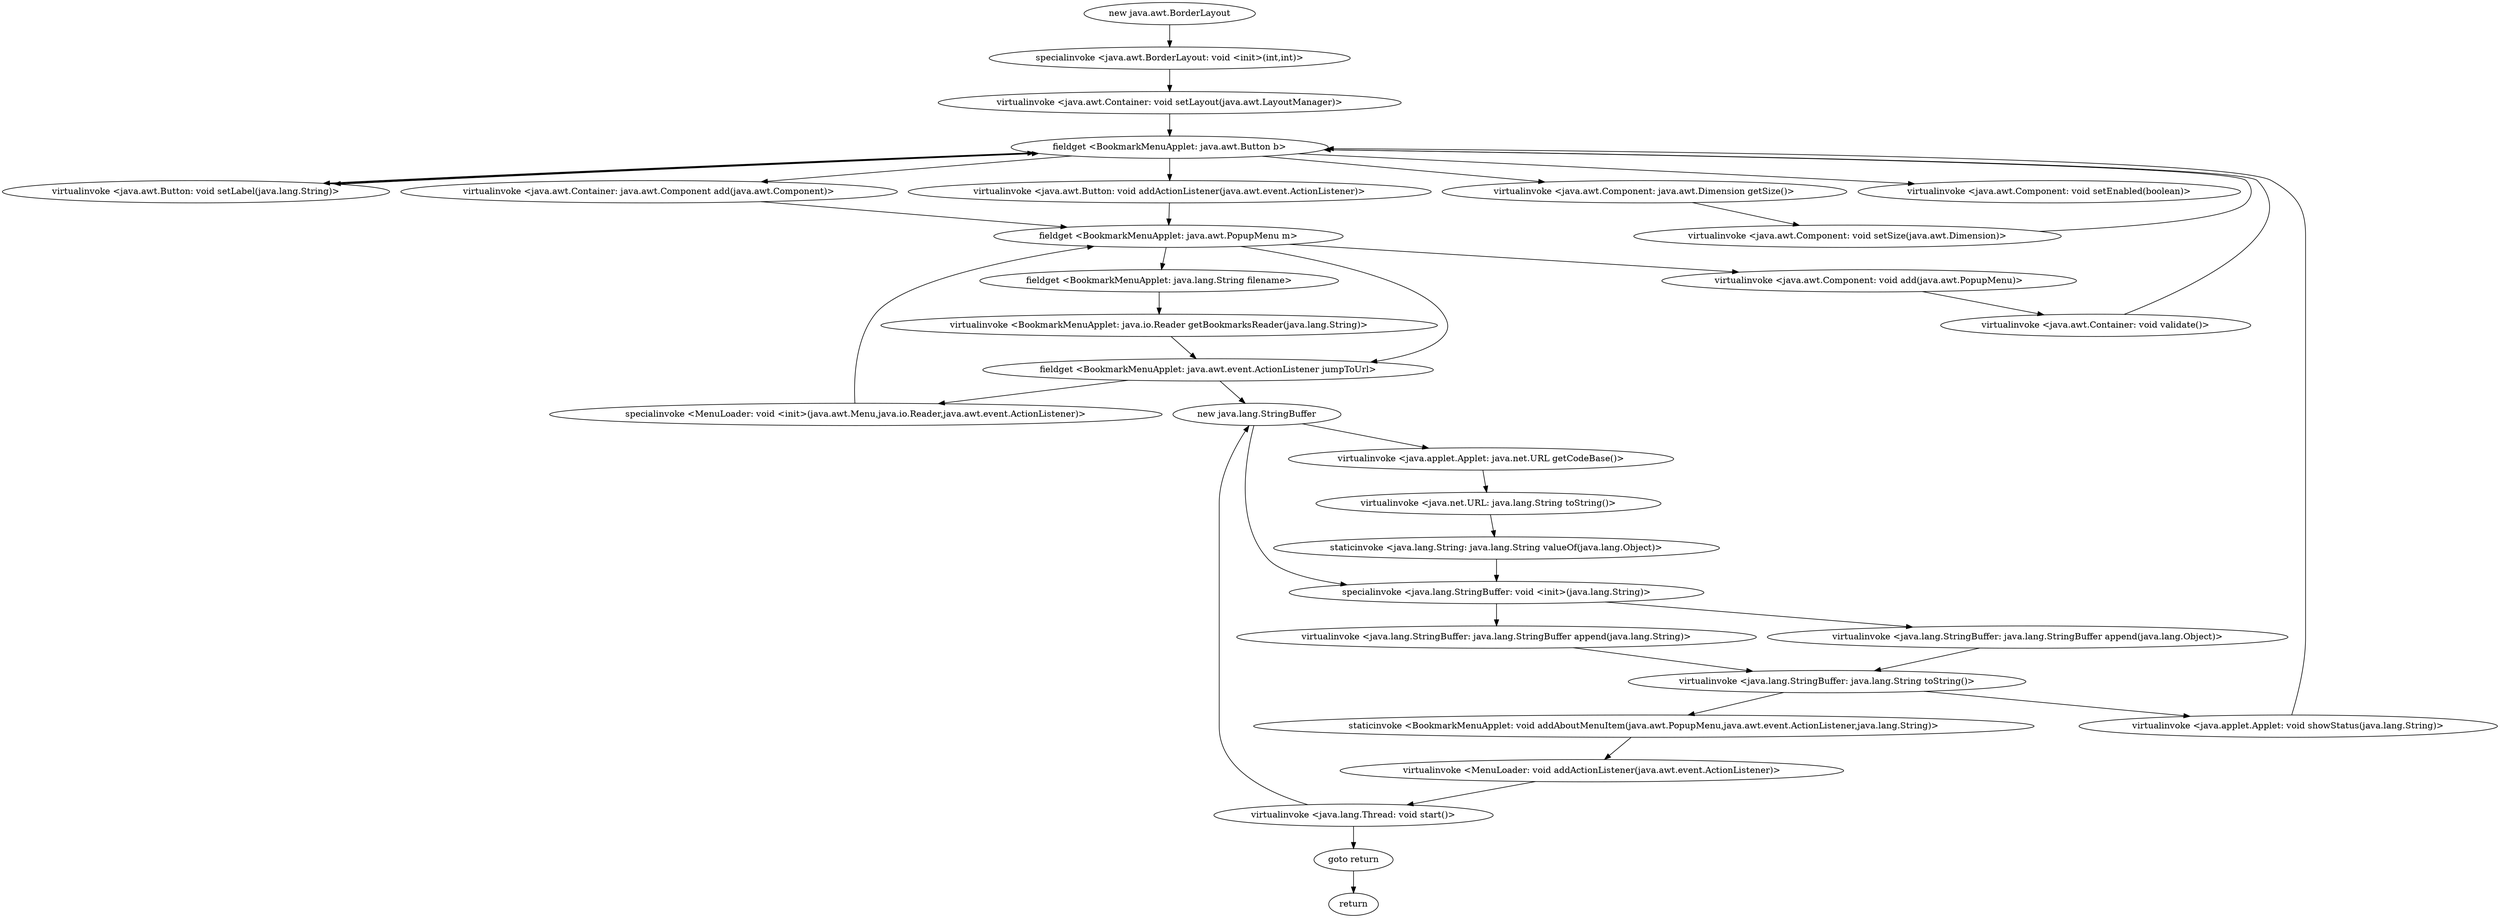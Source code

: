 digraph "" {
"new java.awt.BorderLayout";
 "new java.awt.BorderLayout"->"specialinvoke <java.awt.BorderLayout: void <init>(int,int)>";
 "specialinvoke <java.awt.BorderLayout: void <init>(int,int)>"->"virtualinvoke <java.awt.Container: void setLayout(java.awt.LayoutManager)>";
 "virtualinvoke <java.awt.Container: void setLayout(java.awt.LayoutManager)>"->"fieldget <BookmarkMenuApplet: java.awt.Button b>";
 "fieldget <BookmarkMenuApplet: java.awt.Button b>"->"virtualinvoke <java.awt.Button: void setLabel(java.lang.String)>";
 "virtualinvoke <java.awt.Button: void setLabel(java.lang.String)>"->"fieldget <BookmarkMenuApplet: java.awt.Button b>";
 "fieldget <BookmarkMenuApplet: java.awt.Button b>"->"virtualinvoke <java.awt.Component: java.awt.Dimension getSize()>";
 "virtualinvoke <java.awt.Component: java.awt.Dimension getSize()>"->"virtualinvoke <java.awt.Component: void setSize(java.awt.Dimension)>";
 "virtualinvoke <java.awt.Component: void setSize(java.awt.Dimension)>"->"fieldget <BookmarkMenuApplet: java.awt.Button b>";
 "fieldget <BookmarkMenuApplet: java.awt.Button b>"->"virtualinvoke <java.awt.Container: java.awt.Component add(java.awt.Component)>";
 "virtualinvoke <java.awt.Container: java.awt.Component add(java.awt.Component)>"->"fieldget <BookmarkMenuApplet: java.awt.PopupMenu m>";
 "fieldget <BookmarkMenuApplet: java.awt.PopupMenu m>"->"virtualinvoke <java.awt.Component: void add(java.awt.PopupMenu)>";
 "virtualinvoke <java.awt.Component: void add(java.awt.PopupMenu)>"->"virtualinvoke <java.awt.Container: void validate()>";
 "virtualinvoke <java.awt.Container: void validate()>"->"fieldget <BookmarkMenuApplet: java.awt.Button b>";
 "fieldget <BookmarkMenuApplet: java.awt.Button b>"->"virtualinvoke <java.awt.Button: void addActionListener(java.awt.event.ActionListener)>";
 "virtualinvoke <java.awt.Button: void addActionListener(java.awt.event.ActionListener)>"->"fieldget <BookmarkMenuApplet: java.awt.PopupMenu m>";
 "fieldget <BookmarkMenuApplet: java.awt.PopupMenu m>"->"fieldget <BookmarkMenuApplet: java.lang.String filename>";
 "fieldget <BookmarkMenuApplet: java.lang.String filename>"->"virtualinvoke <BookmarkMenuApplet: java.io.Reader getBookmarksReader(java.lang.String)>";
 "virtualinvoke <BookmarkMenuApplet: java.io.Reader getBookmarksReader(java.lang.String)>"->"fieldget <BookmarkMenuApplet: java.awt.event.ActionListener jumpToUrl>";
 "fieldget <BookmarkMenuApplet: java.awt.event.ActionListener jumpToUrl>"->"specialinvoke <MenuLoader: void <init>(java.awt.Menu,java.io.Reader,java.awt.event.ActionListener)>";
 "specialinvoke <MenuLoader: void <init>(java.awt.Menu,java.io.Reader,java.awt.event.ActionListener)>"->"fieldget <BookmarkMenuApplet: java.awt.PopupMenu m>";
 "fieldget <BookmarkMenuApplet: java.awt.PopupMenu m>"->"fieldget <BookmarkMenuApplet: java.awt.event.ActionListener jumpToUrl>";
 "fieldget <BookmarkMenuApplet: java.awt.event.ActionListener jumpToUrl>"->"new java.lang.StringBuffer";
 "new java.lang.StringBuffer"->"virtualinvoke <java.applet.Applet: java.net.URL getCodeBase()>";
 "virtualinvoke <java.applet.Applet: java.net.URL getCodeBase()>"->"virtualinvoke <java.net.URL: java.lang.String toString()>";
 "virtualinvoke <java.net.URL: java.lang.String toString()>"->"staticinvoke <java.lang.String: java.lang.String valueOf(java.lang.Object)>";
 "staticinvoke <java.lang.String: java.lang.String valueOf(java.lang.Object)>"->"specialinvoke <java.lang.StringBuffer: void <init>(java.lang.String)>";
 "specialinvoke <java.lang.StringBuffer: void <init>(java.lang.String)>"->"virtualinvoke <java.lang.StringBuffer: java.lang.StringBuffer append(java.lang.String)>";
 "virtualinvoke <java.lang.StringBuffer: java.lang.StringBuffer append(java.lang.String)>"->"virtualinvoke <java.lang.StringBuffer: java.lang.String toString()>";
 "virtualinvoke <java.lang.StringBuffer: java.lang.String toString()>"->"staticinvoke <BookmarkMenuApplet: void addAboutMenuItem(java.awt.PopupMenu,java.awt.event.ActionListener,java.lang.String)>";
 "staticinvoke <BookmarkMenuApplet: void addAboutMenuItem(java.awt.PopupMenu,java.awt.event.ActionListener,java.lang.String)>"->"virtualinvoke <MenuLoader: void addActionListener(java.awt.event.ActionListener)>";
 "virtualinvoke <MenuLoader: void addActionListener(java.awt.event.ActionListener)>"->"virtualinvoke <java.lang.Thread: void start()>";
 "virtualinvoke <java.lang.Thread: void start()>"->"goto return";
 "goto return"->"return";
 "virtualinvoke <java.lang.Thread: void start()>"->"new java.lang.StringBuffer";
 "new java.lang.StringBuffer"->"specialinvoke <java.lang.StringBuffer: void <init>(java.lang.String)>";
 "specialinvoke <java.lang.StringBuffer: void <init>(java.lang.String)>"->"virtualinvoke <java.lang.StringBuffer: java.lang.StringBuffer append(java.lang.Object)>";
 "virtualinvoke <java.lang.StringBuffer: java.lang.StringBuffer append(java.lang.Object)>"->"virtualinvoke <java.lang.StringBuffer: java.lang.String toString()>";
 "virtualinvoke <java.lang.StringBuffer: java.lang.String toString()>"->"virtualinvoke <java.applet.Applet: void showStatus(java.lang.String)>";
 "virtualinvoke <java.applet.Applet: void showStatus(java.lang.String)>"->"fieldget <BookmarkMenuApplet: java.awt.Button b>";
 "fieldget <BookmarkMenuApplet: java.awt.Button b>"->"virtualinvoke <java.awt.Button: void setLabel(java.lang.String)>";
 "virtualinvoke <java.awt.Button: void setLabel(java.lang.String)>"->"fieldget <BookmarkMenuApplet: java.awt.Button b>";
 "fieldget <BookmarkMenuApplet: java.awt.Button b>"->"virtualinvoke <java.awt.Component: void setEnabled(boolean)>";
}
